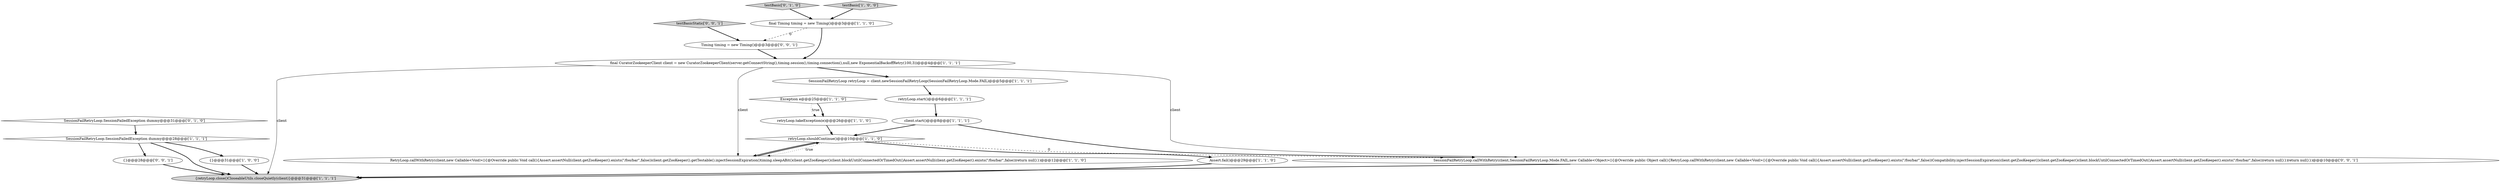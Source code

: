 digraph {
5 [style = filled, label = "Exception e@@@25@@@['1', '1', '0']", fillcolor = white, shape = diamond image = "AAA0AAABBB1BBB"];
7 [style = filled, label = "client.start()@@@8@@@['1', '1', '1']", fillcolor = white, shape = ellipse image = "AAA0AAABBB1BBB"];
16 [style = filled, label = "{}@@@28@@@['0', '0', '1']", fillcolor = white, shape = ellipse image = "AAA0AAABBB3BBB"];
6 [style = filled, label = "SessionFailRetryLoop.SessionFailedException dummy@@@28@@@['1', '1', '1']", fillcolor = white, shape = diamond image = "AAA0AAABBB1BBB"];
1 [style = filled, label = "retryLoop.start()@@@6@@@['1', '1', '1']", fillcolor = white, shape = ellipse image = "AAA0AAABBB1BBB"];
12 [style = filled, label = "SessionFailRetryLoop retryLoop = client.newSessionFailRetryLoop(SessionFailRetryLoop.Mode.FAIL)@@@5@@@['1', '1', '1']", fillcolor = white, shape = ellipse image = "AAA0AAABBB1BBB"];
11 [style = filled, label = "final CuratorZookeeperClient client = new CuratorZookeeperClient(server.getConnectString(),timing.session(),timing.connection(),null,new ExponentialBackoffRetry(100,3))@@@4@@@['1', '1', '1']", fillcolor = white, shape = ellipse image = "AAA0AAABBB1BBB"];
0 [style = filled, label = "{retryLoop.close()CloseableUtils.closeQuietly(client)}@@@31@@@['1', '1', '1']", fillcolor = lightgray, shape = ellipse image = "AAA0AAABBB1BBB"];
15 [style = filled, label = "testBasic['0', '1', '0']", fillcolor = lightgray, shape = diamond image = "AAA0AAABBB2BBB"];
18 [style = filled, label = "Timing timing = new Timing()@@@3@@@['0', '0', '1']", fillcolor = white, shape = ellipse image = "AAA0AAABBB3BBB"];
8 [style = filled, label = "testBasic['1', '0', '0']", fillcolor = lightgray, shape = diamond image = "AAA0AAABBB1BBB"];
10 [style = filled, label = "Assert.fail()@@@29@@@['1', '1', '0']", fillcolor = white, shape = ellipse image = "AAA0AAABBB1BBB"];
4 [style = filled, label = "{}@@@31@@@['1', '0', '0']", fillcolor = white, shape = ellipse image = "AAA0AAABBB1BBB"];
2 [style = filled, label = "final Timing timing = new Timing()@@@3@@@['1', '1', '0']", fillcolor = white, shape = ellipse image = "AAA0AAABBB1BBB"];
9 [style = filled, label = "retryLoop.takeException(e)@@@26@@@['1', '1', '0']", fillcolor = white, shape = ellipse image = "AAA0AAABBB1BBB"];
13 [style = filled, label = "retryLoop.shouldContinue()@@@10@@@['1', '1', '0']", fillcolor = white, shape = diamond image = "AAA0AAABBB1BBB"];
19 [style = filled, label = "SessionFailRetryLoop.callWithRetry(client,SessionFailRetryLoop.Mode.FAIL,new Callable<Object>(){@Override public Object call(){RetryLoop.callWithRetry(client,new Callable<Void>(){@Override public Void call(){Assert.assertNull(client.getZooKeeper().exists(\"/foo/bar\",false))Compatibility.injectSessionExpiration(client.getZooKeeper())client.getZooKeeper()client.blockUntilConnectedOrTimedOut()Assert.assertNull(client.getZooKeeper().exists(\"/foo/bar\",false))return null}})return null}})@@@10@@@['0', '0', '1']", fillcolor = white, shape = ellipse image = "AAA0AAABBB3BBB"];
17 [style = filled, label = "testBasicStatic['0', '0', '1']", fillcolor = lightgray, shape = diamond image = "AAA0AAABBB3BBB"];
3 [style = filled, label = "RetryLoop.callWithRetry(client,new Callable<Void>(){@Override public Void call(){Assert.assertNull(client.getZooKeeper().exists(\"/foo/bar\",false))client.getZooKeeper().getTestable().injectSessionExpiration()timing.sleepABit()client.getZooKeeper()client.blockUntilConnectedOrTimedOut()Assert.assertNull(client.getZooKeeper().exists(\"/foo/bar\",false))return null}})@@@12@@@['1', '1', '0']", fillcolor = white, shape = ellipse image = "AAA0AAABBB1BBB"];
14 [style = filled, label = "SessionFailRetryLoop.SessionFailedException dummy@@@31@@@['0', '1', '0']", fillcolor = white, shape = diamond image = "AAA0AAABBB2BBB"];
7->13 [style = bold, label=""];
13->10 [style = bold, label=""];
15->2 [style = bold, label=""];
16->0 [style = bold, label=""];
5->9 [style = bold, label=""];
13->3 [style = dotted, label="true"];
18->11 [style = bold, label=""];
11->19 [style = solid, label="client"];
11->12 [style = bold, label=""];
6->0 [style = bold, label=""];
11->3 [style = solid, label="client"];
13->19 [style = dashed, label="0"];
12->1 [style = bold, label=""];
1->7 [style = bold, label=""];
19->0 [style = bold, label=""];
4->0 [style = bold, label=""];
6->4 [style = bold, label=""];
13->3 [style = bold, label=""];
8->2 [style = bold, label=""];
6->16 [style = bold, label=""];
10->0 [style = bold, label=""];
2->18 [style = dashed, label="0"];
3->13 [style = bold, label=""];
5->9 [style = dotted, label="true"];
11->0 [style = solid, label="client"];
7->19 [style = bold, label=""];
2->11 [style = bold, label=""];
14->6 [style = bold, label=""];
17->18 [style = bold, label=""];
9->13 [style = bold, label=""];
}
